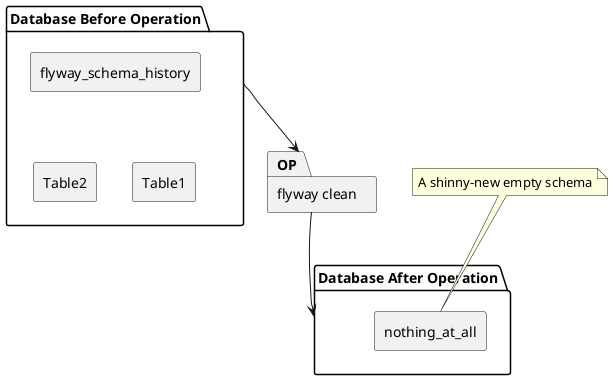 @startuml

skinparam componentStyle rectangle

package "Database Before Operation" as DBO {
  [flyway_schema_history] as fsh_1
  [Table1] as table1_1
  [Table2] as table2_1
}

fsh_1 -[hidden]-> table1_1
table2_1 -[hidden]> table1_1

package "Database After Operation" as DAO {
  [nothing_at_all] as fsh_2
}

package "flyway clean" as OP {
}

table1_1 -[hidden]> OP 
OP -[hidden]-> DAO

DBO -> OP
OP -> DAO

note top of fsh_2: A shinny-new empty schema

@enduml
